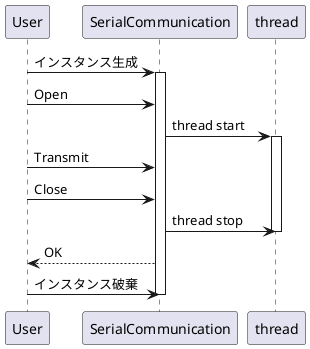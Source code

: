 @startuml CommunicationFlow

User -> SerialCommunication: インスタンス生成
activate SerialCommunication
User -> SerialCommunication: Open
    SerialCommunication -> thread: thread start
    activate thread
User -> SerialCommunication: Transmit
User -> SerialCommunication: Close
    SerialCommunication -> thread: thread stop
    deactivate thread
User <-- SerialCommunication: OK
User -> SerialCommunication: インスタンス破棄
deactivate SerialCommunication
@enduml